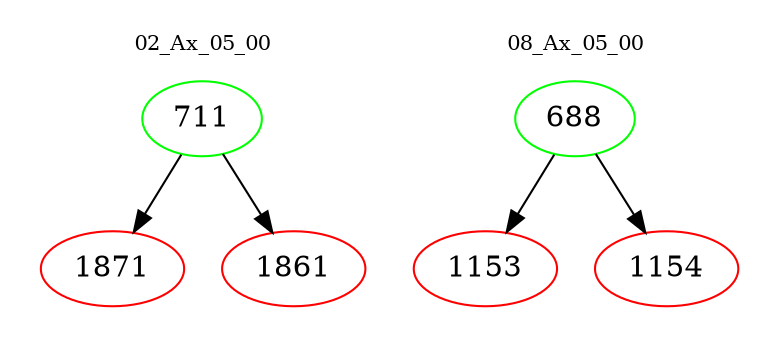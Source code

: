 digraph{
subgraph cluster_0 {
color = white
label = "02_Ax_05_00";
fontsize=10;
T0_711 [label="711", color="green"]
T0_711 -> T0_1871 [color="black"]
T0_1871 [label="1871", color="red"]
T0_711 -> T0_1861 [color="black"]
T0_1861 [label="1861", color="red"]
}
subgraph cluster_1 {
color = white
label = "08_Ax_05_00";
fontsize=10;
T1_688 [label="688", color="green"]
T1_688 -> T1_1153 [color="black"]
T1_1153 [label="1153", color="red"]
T1_688 -> T1_1154 [color="black"]
T1_1154 [label="1154", color="red"]
}
}
